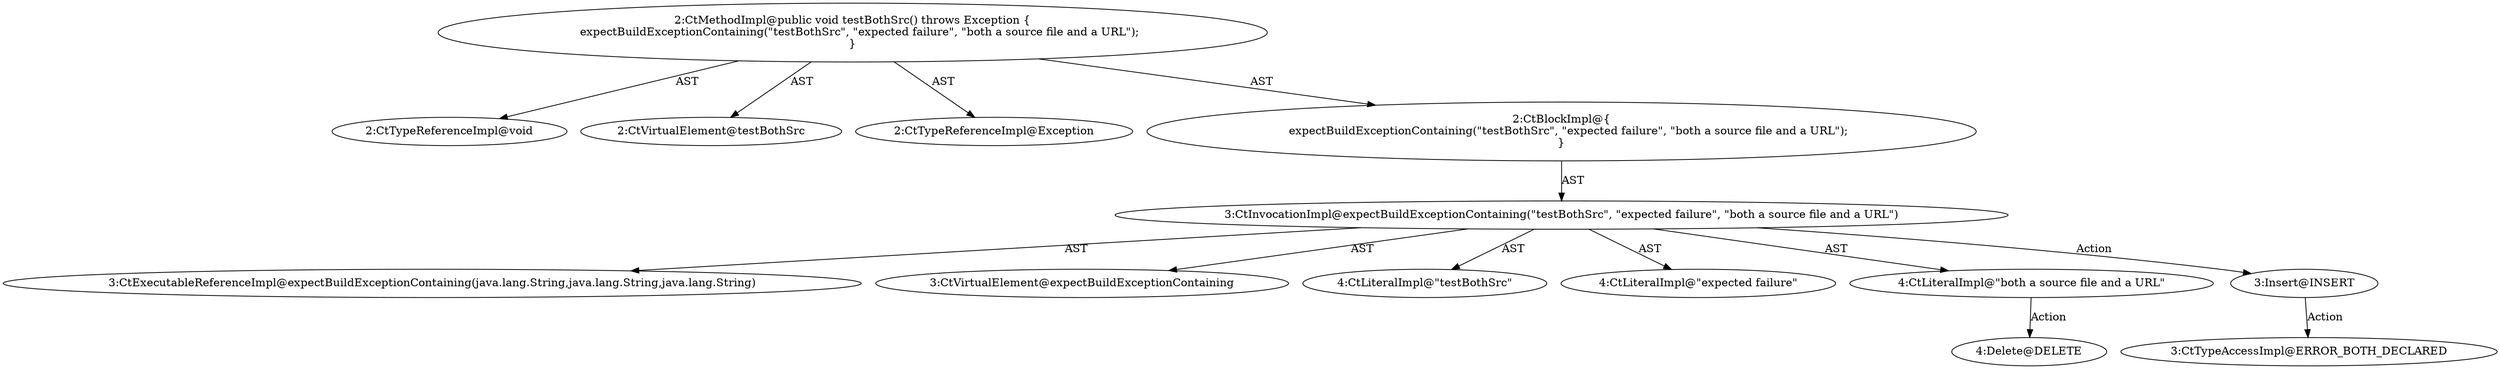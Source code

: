 digraph "testBothSrc#?" {
0 [label="2:CtTypeReferenceImpl@void" shape=ellipse]
1 [label="2:CtVirtualElement@testBothSrc" shape=ellipse]
2 [label="2:CtTypeReferenceImpl@Exception" shape=ellipse]
3 [label="3:CtExecutableReferenceImpl@expectBuildExceptionContaining(java.lang.String,java.lang.String,java.lang.String)" shape=ellipse]
4 [label="3:CtVirtualElement@expectBuildExceptionContaining" shape=ellipse]
5 [label="4:CtLiteralImpl@\"testBothSrc\"" shape=ellipse]
6 [label="4:CtLiteralImpl@\"expected failure\"" shape=ellipse]
7 [label="4:CtLiteralImpl@\"both a source file and a URL\"" shape=ellipse]
8 [label="3:CtInvocationImpl@expectBuildExceptionContaining(\"testBothSrc\", \"expected failure\", \"both a source file and a URL\")" shape=ellipse]
9 [label="2:CtBlockImpl@\{
    expectBuildExceptionContaining(\"testBothSrc\", \"expected failure\", \"both a source file and a URL\");
\}" shape=ellipse]
10 [label="2:CtMethodImpl@public void testBothSrc() throws Exception \{
    expectBuildExceptionContaining(\"testBothSrc\", \"expected failure\", \"both a source file and a URL\");
\}" shape=ellipse]
11 [label="4:Delete@DELETE" shape=ellipse]
12 [label="3:Insert@INSERT" shape=ellipse]
13 [label="3:CtTypeAccessImpl@ERROR_BOTH_DECLARED" shape=ellipse]
7 -> 11 [label="Action"];
8 -> 4 [label="AST"];
8 -> 3 [label="AST"];
8 -> 5 [label="AST"];
8 -> 6 [label="AST"];
8 -> 7 [label="AST"];
8 -> 12 [label="Action"];
9 -> 8 [label="AST"];
10 -> 1 [label="AST"];
10 -> 0 [label="AST"];
10 -> 2 [label="AST"];
10 -> 9 [label="AST"];
12 -> 13 [label="Action"];
}